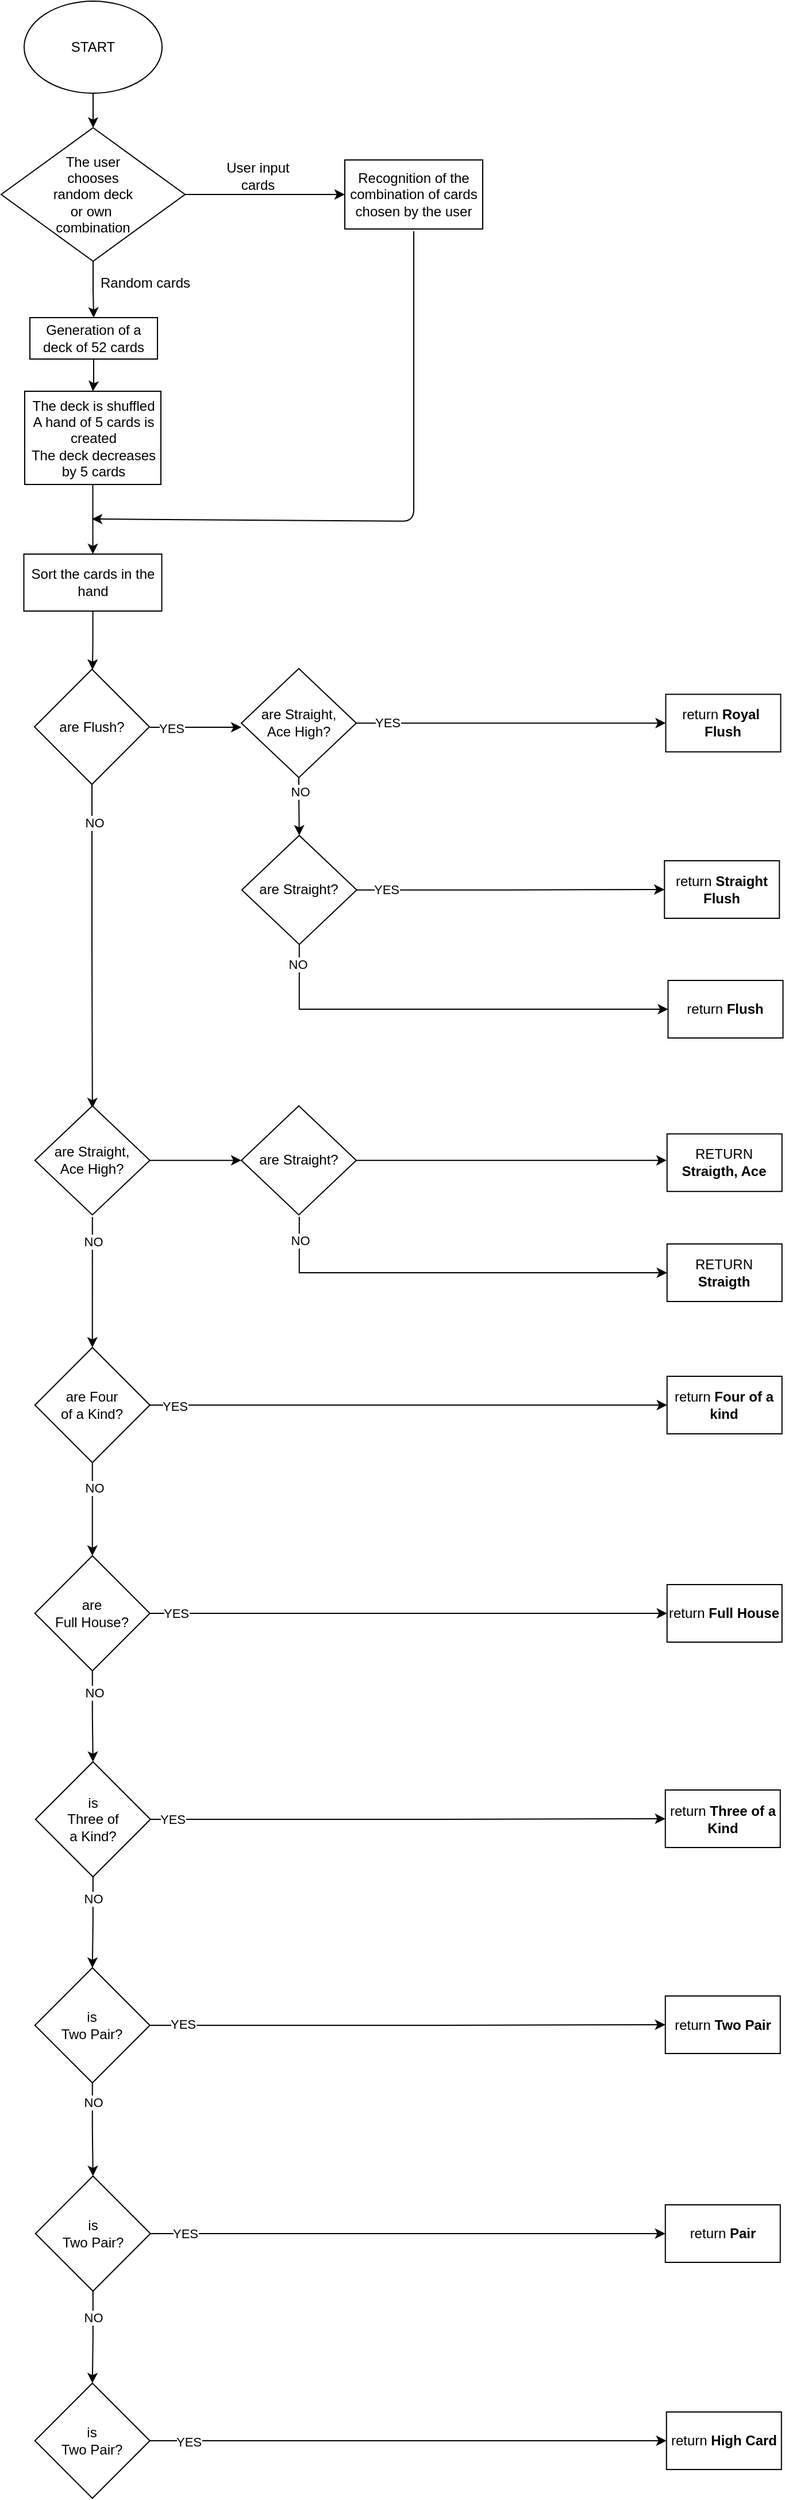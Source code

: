 <mxfile version="14.4.3" type="device"><diagram id="C5RBs43oDa-KdzZeNtuy" name="Page-1"><mxGraphModel dx="857" dy="642" grid="1" gridSize="10" guides="1" tooltips="1" connect="1" arrows="1" fold="1" page="1" pageScale="1" pageWidth="827" pageHeight="1169" math="0" shadow="0"><root><mxCell id="WIyWlLk6GJQsqaUBKTNV-0"/><mxCell id="WIyWlLk6GJQsqaUBKTNV-1" parent="WIyWlLk6GJQsqaUBKTNV-0"/><mxCell id="Tm0DZsRlW1lU8cvknflJ-2" value="" style="edgeStyle=orthogonalEdgeStyle;rounded=0;orthogonalLoop=1;jettySize=auto;html=1;" parent="WIyWlLk6GJQsqaUBKTNV-1" source="Tm0DZsRlW1lU8cvknflJ-0" target="Tm0DZsRlW1lU8cvknflJ-1" edge="1"><mxGeometry relative="1" as="geometry"/></mxCell><mxCell id="Tm0DZsRlW1lU8cvknflJ-0" value="START" style="ellipse;whiteSpace=wrap;html=1;" parent="WIyWlLk6GJQsqaUBKTNV-1" vertex="1"><mxGeometry x="41" y="20" width="120" height="80" as="geometry"/></mxCell><object label="" id="Tm0DZsRlW1lU8cvknflJ-4"><mxCell style="edgeStyle=orthogonalEdgeStyle;rounded=0;orthogonalLoop=1;jettySize=auto;html=1;" parent="WIyWlLk6GJQsqaUBKTNV-1" source="Tm0DZsRlW1lU8cvknflJ-1" target="Tm0DZsRlW1lU8cvknflJ-3" edge="1"><mxGeometry relative="1" as="geometry"/></mxCell></object><mxCell id="Tm0DZsRlW1lU8cvknflJ-28" value="" style="edgeStyle=orthogonalEdgeStyle;rounded=0;orthogonalLoop=1;jettySize=auto;html=1;" parent="WIyWlLk6GJQsqaUBKTNV-1" source="Tm0DZsRlW1lU8cvknflJ-1" target="Tm0DZsRlW1lU8cvknflJ-27" edge="1"><mxGeometry relative="1" as="geometry"/></mxCell><mxCell id="Tm0DZsRlW1lU8cvknflJ-1" value="The user &lt;br&gt;chooses &lt;br&gt;random deck&lt;br&gt;or own&amp;nbsp;&lt;br&gt;combination" style="rhombus;whiteSpace=wrap;html=1;" parent="WIyWlLk6GJQsqaUBKTNV-1" vertex="1"><mxGeometry x="21" y="130" width="160" height="116" as="geometry"/></mxCell><mxCell id="Tm0DZsRlW1lU8cvknflJ-7" value="" style="edgeStyle=orthogonalEdgeStyle;rounded=0;orthogonalLoop=1;jettySize=auto;html=1;" parent="WIyWlLk6GJQsqaUBKTNV-1" source="Tm0DZsRlW1lU8cvknflJ-3" target="Tm0DZsRlW1lU8cvknflJ-6" edge="1"><mxGeometry relative="1" as="geometry"/></mxCell><mxCell id="Tm0DZsRlW1lU8cvknflJ-3" value="Generation of a deck of 52 cards" style="whiteSpace=wrap;html=1;" parent="WIyWlLk6GJQsqaUBKTNV-1" vertex="1"><mxGeometry x="46" y="295" width="111" height="36" as="geometry"/></mxCell><mxCell id="Tm0DZsRlW1lU8cvknflJ-5" value="Random cards" style="text;html=1;resizable=0;autosize=1;align=center;verticalAlign=middle;points=[];fillColor=none;strokeColor=none;rounded=0;" parent="WIyWlLk6GJQsqaUBKTNV-1" vertex="1"><mxGeometry x="101" y="255" width="90" height="20" as="geometry"/></mxCell><mxCell id="Tm0DZsRlW1lU8cvknflJ-60" value="" style="edgeStyle=orthogonalEdgeStyle;rounded=0;orthogonalLoop=1;jettySize=auto;html=1;" parent="WIyWlLk6GJQsqaUBKTNV-1" source="Tm0DZsRlW1lU8cvknflJ-6" target="Tm0DZsRlW1lU8cvknflJ-59" edge="1"><mxGeometry relative="1" as="geometry"/></mxCell><mxCell id="Tm0DZsRlW1lU8cvknflJ-6" value="&lt;div&gt;The deck is shuffled&lt;/div&gt;&lt;div&gt;A hand of 5 cards is created&lt;/div&gt;&lt;div&gt;The deck decreases by 5 cards&lt;/div&gt;" style="whiteSpace=wrap;html=1;" parent="WIyWlLk6GJQsqaUBKTNV-1" vertex="1"><mxGeometry x="41.5" y="359" width="118.5" height="81" as="geometry"/></mxCell><mxCell id="Tm0DZsRlW1lU8cvknflJ-27" value="Recognition of the combination of cards chosen by the user" style="whiteSpace=wrap;html=1;" parent="WIyWlLk6GJQsqaUBKTNV-1" vertex="1"><mxGeometry x="320" y="158" width="120" height="60" as="geometry"/></mxCell><mxCell id="Tm0DZsRlW1lU8cvknflJ-29" value="" style="endArrow=classic;html=1;exitX=0.5;exitY=1;exitDx=0;exitDy=0;" parent="WIyWlLk6GJQsqaUBKTNV-1" edge="1"><mxGeometry width="50" height="50" relative="1" as="geometry"><mxPoint x="380" y="220" as="sourcePoint"/><mxPoint x="100" y="470" as="targetPoint"/><Array as="points"><mxPoint x="380" y="472"/></Array></mxGeometry></mxCell><mxCell id="Tm0DZsRlW1lU8cvknflJ-36" value="User input cards" style="text;html=1;strokeColor=none;fillColor=none;align=center;verticalAlign=middle;whiteSpace=wrap;rounded=0;" parent="WIyWlLk6GJQsqaUBKTNV-1" vertex="1"><mxGeometry x="211" y="157" width="67.25" height="30" as="geometry"/></mxCell><mxCell id="cF6fis8dZxYhZ3T7PFc2-98" style="edgeStyle=orthogonalEdgeStyle;rounded=0;orthogonalLoop=1;jettySize=auto;html=1;entryX=0.5;entryY=0;entryDx=0;entryDy=0;" parent="WIyWlLk6GJQsqaUBKTNV-1" source="Tm0DZsRlW1lU8cvknflJ-59" edge="1"><mxGeometry relative="1" as="geometry"><mxPoint x="100.5" y="601" as="targetPoint"/></mxGeometry></mxCell><mxCell id="Tm0DZsRlW1lU8cvknflJ-59" value="Sort the cards in the hand&lt;span&gt; &lt;/span&gt;" style="whiteSpace=wrap;html=1;" parent="WIyWlLk6GJQsqaUBKTNV-1" vertex="1"><mxGeometry x="40.75" y="500.5" width="120" height="49.5" as="geometry"/></mxCell><mxCell id="cF6fis8dZxYhZ3T7PFc2-91" value="" style="group" parent="WIyWlLk6GJQsqaUBKTNV-1" vertex="1" connectable="0"><mxGeometry x="50.38" y="1190" width="650" height="782.5" as="geometry"/></mxCell><mxCell id="T6k6hgS9T_V78RaMO5M8-13" style="edgeStyle=orthogonalEdgeStyle;rounded=0;orthogonalLoop=1;jettySize=auto;html=1;entryX=0.5;entryY=0;entryDx=0;entryDy=0;" parent="cF6fis8dZxYhZ3T7PFc2-91" source="Tm0DZsRlW1lU8cvknflJ-167" target="Tm0DZsRlW1lU8cvknflJ-173" edge="1"><mxGeometry relative="1" as="geometry"/></mxCell><mxCell id="T6k6hgS9T_V78RaMO5M8-24" value="NO" style="edgeLabel;html=1;align=center;verticalAlign=middle;resizable=0;points=[];" parent="T6k6hgS9T_V78RaMO5M8-13" vertex="1" connectable="0"><mxGeometry x="-0.401" relative="1" as="geometry"><mxPoint y="-5" as="offset"/></mxGeometry></mxCell><mxCell id="Tm0DZsRlW1lU8cvknflJ-167" value="is &lt;br&gt;Three of &lt;br&gt;a Kind?" style="rhombus;whiteSpace=wrap;html=1;" parent="cF6fis8dZxYhZ3T7PFc2-91" vertex="1"><mxGeometry x="0.5" y="360" width="100" height="100" as="geometry"/></mxCell><mxCell id="2bc4QtXNIDto5YX0DSUn-46" style="edgeStyle=orthogonalEdgeStyle;rounded=0;orthogonalLoop=1;jettySize=auto;html=1;entryX=0.5;entryY=0;entryDx=0;entryDy=0;" parent="cF6fis8dZxYhZ3T7PFc2-91" source="Tm0DZsRlW1lU8cvknflJ-173" target="2bc4QtXNIDto5YX0DSUn-30" edge="1"><mxGeometry relative="1" as="geometry"/></mxCell><mxCell id="2bc4QtXNIDto5YX0DSUn-47" value="NO" style="edgeLabel;html=1;align=center;verticalAlign=middle;resizable=0;points=[];" parent="2bc4QtXNIDto5YX0DSUn-46" vertex="1" connectable="0"><mxGeometry x="-0.611" relative="1" as="geometry"><mxPoint y="1" as="offset"/></mxGeometry></mxCell><mxCell id="Tm0DZsRlW1lU8cvknflJ-173" value="is &lt;br&gt;Two Pair?" style="rhombus;whiteSpace=wrap;html=1;" parent="cF6fis8dZxYhZ3T7PFc2-91" vertex="1"><mxGeometry y="539" width="100" height="100" as="geometry"/></mxCell><mxCell id="T6k6hgS9T_V78RaMO5M8-11" style="edgeStyle=orthogonalEdgeStyle;rounded=0;orthogonalLoop=1;jettySize=auto;html=1;entryX=0.5;entryY=0;entryDx=0;entryDy=0;" parent="cF6fis8dZxYhZ3T7PFc2-91" source="cF6fis8dZxYhZ3T7PFc2-18" target="cF6fis8dZxYhZ3T7PFc2-20" edge="1"><mxGeometry relative="1" as="geometry"/></mxCell><mxCell id="T6k6hgS9T_V78RaMO5M8-20" value="NO" style="edgeLabel;html=1;align=center;verticalAlign=middle;resizable=0;points=[];" parent="T6k6hgS9T_V78RaMO5M8-11" vertex="1" connectable="0"><mxGeometry x="-0.457" y="1" relative="1" as="geometry"><mxPoint as="offset"/></mxGeometry></mxCell><mxCell id="cF6fis8dZxYhZ3T7PFc2-18" value="are Four &lt;br&gt;of a Kind?" style="rhombus;whiteSpace=wrap;html=1;" parent="cF6fis8dZxYhZ3T7PFc2-91" vertex="1"><mxGeometry width="100" height="100" as="geometry"/></mxCell><mxCell id="T6k6hgS9T_V78RaMO5M8-12" style="edgeStyle=orthogonalEdgeStyle;rounded=0;orthogonalLoop=1;jettySize=auto;html=1;entryX=0.5;entryY=0;entryDx=0;entryDy=0;" parent="cF6fis8dZxYhZ3T7PFc2-91" source="cF6fis8dZxYhZ3T7PFc2-20" target="Tm0DZsRlW1lU8cvknflJ-167" edge="1"><mxGeometry relative="1" as="geometry"/></mxCell><mxCell id="T6k6hgS9T_V78RaMO5M8-22" value="NO" style="edgeLabel;html=1;align=center;verticalAlign=middle;resizable=0;points=[];" parent="T6k6hgS9T_V78RaMO5M8-12" vertex="1" connectable="0"><mxGeometry x="-0.516" y="1" relative="1" as="geometry"><mxPoint as="offset"/></mxGeometry></mxCell><mxCell id="cF6fis8dZxYhZ3T7PFc2-20" value="are&lt;br&gt;Full House?" style="rhombus;whiteSpace=wrap;html=1;" parent="cF6fis8dZxYhZ3T7PFc2-91" vertex="1"><mxGeometry y="181" width="100" height="100" as="geometry"/></mxCell><mxCell id="Tm0DZsRlW1lU8cvknflJ-119" value="return&amp;nbsp;&lt;b&gt;Four of a kind&lt;/b&gt;" style="whiteSpace=wrap;html=1;" parent="cF6fis8dZxYhZ3T7PFc2-91" vertex="1"><mxGeometry x="550" y="25" width="100" height="50" as="geometry"/></mxCell><mxCell id="Tm0DZsRlW1lU8cvknflJ-127" value="return &lt;b&gt;Full House&lt;/b&gt;" style="whiteSpace=wrap;html=1;" parent="cF6fis8dZxYhZ3T7PFc2-91" vertex="1"><mxGeometry x="550" y="206" width="100" height="50" as="geometry"/></mxCell><mxCell id="T6k6hgS9T_V78RaMO5M8-10" style="edgeStyle=orthogonalEdgeStyle;rounded=0;orthogonalLoop=1;jettySize=auto;html=1;entryX=0;entryY=0.5;entryDx=0;entryDy=0;" parent="cF6fis8dZxYhZ3T7PFc2-91" source="cF6fis8dZxYhZ3T7PFc2-18" target="Tm0DZsRlW1lU8cvknflJ-119" edge="1"><mxGeometry relative="1" as="geometry"/></mxCell><mxCell id="T6k6hgS9T_V78RaMO5M8-19" value="YES" style="edgeLabel;html=1;align=center;verticalAlign=middle;resizable=0;points=[];" parent="T6k6hgS9T_V78RaMO5M8-10" vertex="1" connectable="0"><mxGeometry x="-0.924" y="-1" relative="1" as="geometry"><mxPoint x="4" as="offset"/></mxGeometry></mxCell><mxCell id="cF6fis8dZxYhZ3T7PFc2-70" style="edgeStyle=orthogonalEdgeStyle;rounded=0;orthogonalLoop=1;jettySize=auto;html=1;entryX=0;entryY=0.5;entryDx=0;entryDy=0;" parent="cF6fis8dZxYhZ3T7PFc2-91" source="cF6fis8dZxYhZ3T7PFc2-20" target="Tm0DZsRlW1lU8cvknflJ-127" edge="1"><mxGeometry relative="1" as="geometry"/></mxCell><mxCell id="T6k6hgS9T_V78RaMO5M8-21" value="YES" style="edgeLabel;html=1;align=center;verticalAlign=middle;resizable=0;points=[];" parent="cF6fis8dZxYhZ3T7PFc2-70" vertex="1" connectable="0"><mxGeometry x="-0.947" relative="1" as="geometry"><mxPoint x="10" as="offset"/></mxGeometry></mxCell><mxCell id="2bc4QtXNIDto5YX0DSUn-30" value="is &lt;br&gt;Two Pair?" style="rhombus;whiteSpace=wrap;html=1;" parent="cF6fis8dZxYhZ3T7PFc2-91" vertex="1"><mxGeometry x="0.5" y="720" width="100" height="100" as="geometry"/></mxCell><mxCell id="Tm0DZsRlW1lU8cvknflJ-169" value="return &lt;b&gt;Three of a Kind&lt;/b&gt;&lt;span style=&quot;color: rgba(0 , 0 , 0 , 0) ; font-family: monospace ; font-size: 0px&quot;&gt;%3CmxGraphModel%3E%3Croot%3E%3CmxCell%20id%3D%220%22%2F%3E%3CmxCell%20id%3D%221%22%20parent%3D%220%22%2F%3E%3CmxCell%20id%3D%222%22%20value%3D%22RETURN%20%26lt%3Bb%26gt%3BStraigth%26lt%3B%2Fb%26gt%3B%22%20style%3D%22whiteSpace%3Dwrap%3Bhtml%3D1%3B%22%20vertex%3D%221%22%20parent%3D%221%22%3E%3CmxGeometry%20x%3D%22783.5%22%20y%3D%221493.625%22%20width%3D%22120%22%20height%3D%2260%22%20as%3D%22geometry%22%2F%3E%3C%2FmxCell%3E%3C%2Froot%3E%3C%2FmxGraphModel%3E&lt;/span&gt;" style="whiteSpace=wrap;html=1;" parent="WIyWlLk6GJQsqaUBKTNV-1" vertex="1"><mxGeometry x="598.88" y="1574.5" width="100" height="50" as="geometry"/></mxCell><mxCell id="Tm0DZsRlW1lU8cvknflJ-175" value="return &lt;b&gt;Two Pair&lt;/b&gt;" style="whiteSpace=wrap;html=1;" parent="WIyWlLk6GJQsqaUBKTNV-1" vertex="1"><mxGeometry x="598.88" y="1753.5" width="100" height="50" as="geometry"/></mxCell><mxCell id="Tm0DZsRlW1lU8cvknflJ-179" value="return &lt;b&gt;Pair&lt;/b&gt;" style="whiteSpace=wrap;html=1;" parent="WIyWlLk6GJQsqaUBKTNV-1" vertex="1"><mxGeometry x="598.88" y="1935" width="100" height="50" as="geometry"/></mxCell><mxCell id="Tm0DZsRlW1lU8cvknflJ-170" value="" style="edgeStyle=orthogonalEdgeStyle;rounded=0;orthogonalLoop=1;jettySize=auto;html=1;" parent="WIyWlLk6GJQsqaUBKTNV-1" source="Tm0DZsRlW1lU8cvknflJ-167" target="Tm0DZsRlW1lU8cvknflJ-169" edge="1"><mxGeometry relative="1" as="geometry"/></mxCell><mxCell id="T6k6hgS9T_V78RaMO5M8-23" value="YES" style="edgeLabel;html=1;align=center;verticalAlign=middle;resizable=0;points=[];" parent="Tm0DZsRlW1lU8cvknflJ-170" vertex="1" connectable="0"><mxGeometry x="-0.915" relative="1" as="geometry"><mxPoint as="offset"/></mxGeometry></mxCell><mxCell id="Tm0DZsRlW1lU8cvknflJ-176" value="" style="edgeStyle=orthogonalEdgeStyle;rounded=0;orthogonalLoop=1;jettySize=auto;html=1;" parent="WIyWlLk6GJQsqaUBKTNV-1" source="Tm0DZsRlW1lU8cvknflJ-173" target="Tm0DZsRlW1lU8cvknflJ-175" edge="1"><mxGeometry relative="1" as="geometry"/></mxCell><mxCell id="T6k6hgS9T_V78RaMO5M8-25" value="YES" style="edgeLabel;html=1;align=center;verticalAlign=middle;resizable=0;points=[];" parent="Tm0DZsRlW1lU8cvknflJ-176" vertex="1" connectable="0"><mxGeometry x="-0.931" y="1" relative="1" as="geometry"><mxPoint x="13" as="offset"/></mxGeometry></mxCell><mxCell id="T6k6hgS9T_V78RaMO5M8-16" style="edgeStyle=orthogonalEdgeStyle;rounded=0;orthogonalLoop=1;jettySize=auto;html=1;" parent="WIyWlLk6GJQsqaUBKTNV-1" edge="1"><mxGeometry relative="1" as="geometry"><mxPoint x="230" y="651" as="targetPoint"/><Array as="points"><mxPoint x="180" y="651"/><mxPoint x="180" y="651"/></Array><mxPoint x="150.5" y="651" as="sourcePoint"/></mxGeometry></mxCell><mxCell id="T6k6hgS9T_V78RaMO5M8-18" value="YES" style="edgeLabel;html=1;align=center;verticalAlign=middle;resizable=0;points=[];" parent="T6k6hgS9T_V78RaMO5M8-16" vertex="1" connectable="0"><mxGeometry x="-0.65" y="-1" relative="1" as="geometry"><mxPoint x="4" as="offset"/></mxGeometry></mxCell><mxCell id="2bc4QtXNIDto5YX0DSUn-54" style="edgeStyle=orthogonalEdgeStyle;rounded=0;orthogonalLoop=1;jettySize=auto;html=1;entryX=0;entryY=0.5;entryDx=0;entryDy=0;" parent="WIyWlLk6GJQsqaUBKTNV-1" source="WAudjQZWBK0tAHpLM4z2-2" target="2bc4QtXNIDto5YX0DSUn-7" edge="1"><mxGeometry relative="1" as="geometry"/></mxCell><mxCell id="2bc4QtXNIDto5YX0DSUn-57" value="YES" style="edgeLabel;html=1;align=center;verticalAlign=middle;resizable=0;points=[];" parent="2bc4QtXNIDto5YX0DSUn-54" vertex="1" connectable="0"><mxGeometry x="-0.829" y="1" relative="1" as="geometry"><mxPoint x="2" as="offset"/></mxGeometry></mxCell><mxCell id="2bc4QtXNIDto5YX0DSUn-55" style="edgeStyle=orthogonalEdgeStyle;rounded=0;orthogonalLoop=1;jettySize=auto;html=1;entryX=0;entryY=0.5;entryDx=0;entryDy=0;" parent="WIyWlLk6GJQsqaUBKTNV-1" source="WAudjQZWBK0tAHpLM4z2-2" target="2bc4QtXNIDto5YX0DSUn-8" edge="1"><mxGeometry relative="1" as="geometry"><Array as="points"><mxPoint x="280" y="896"/></Array></mxGeometry></mxCell><mxCell id="2bc4QtXNIDto5YX0DSUn-56" value="NO" style="edgeLabel;html=1;align=center;verticalAlign=middle;resizable=0;points=[];" parent="2bc4QtXNIDto5YX0DSUn-55" vertex="1" connectable="0"><mxGeometry x="-0.906" y="-2" relative="1" as="geometry"><mxPoint as="offset"/></mxGeometry></mxCell><mxCell id="WAudjQZWBK0tAHpLM4z2-2" value="are Straight?" style="rhombus;whiteSpace=wrap;html=1;" parent="WIyWlLk6GJQsqaUBKTNV-1" vertex="1"><mxGeometry x="230.38" y="745" width="100" height="94.695" as="geometry"/></mxCell><mxCell id="2bc4QtXNIDto5YX0DSUn-38" style="edgeStyle=orthogonalEdgeStyle;rounded=0;orthogonalLoop=1;jettySize=auto;html=1;entryX=0;entryY=0.5;entryDx=0;entryDy=0;" parent="WIyWlLk6GJQsqaUBKTNV-1" source="WAudjQZWBK0tAHpLM4z2-1" target="2bc4QtXNIDto5YX0DSUn-9" edge="1"><mxGeometry relative="1" as="geometry"/></mxCell><mxCell id="2bc4QtXNIDto5YX0DSUn-39" value="YES" style="edgeLabel;html=1;align=center;verticalAlign=middle;resizable=0;points=[];" parent="2bc4QtXNIDto5YX0DSUn-38" vertex="1" connectable="0"><mxGeometry x="-0.653" y="1" relative="1" as="geometry"><mxPoint x="-20" as="offset"/></mxGeometry></mxCell><mxCell id="2bc4QtXNIDto5YX0DSUn-52" style="edgeStyle=orthogonalEdgeStyle;rounded=0;orthogonalLoop=1;jettySize=auto;html=1;entryX=0.5;entryY=0;entryDx=0;entryDy=0;" parent="WIyWlLk6GJQsqaUBKTNV-1" source="WAudjQZWBK0tAHpLM4z2-1" target="WAudjQZWBK0tAHpLM4z2-2" edge="1"><mxGeometry relative="1" as="geometry"><Array as="points"><mxPoint x="280" y="710"/><mxPoint x="280" y="710"/></Array></mxGeometry></mxCell><mxCell id="2bc4QtXNIDto5YX0DSUn-53" value="NO" style="edgeLabel;html=1;align=center;verticalAlign=middle;resizable=0;points=[];" parent="2bc4QtXNIDto5YX0DSUn-52" vertex="1" connectable="0"><mxGeometry x="-0.762" y="1" relative="1" as="geometry"><mxPoint y="6" as="offset"/></mxGeometry></mxCell><mxCell id="WAudjQZWBK0tAHpLM4z2-1" value="are Straight,&lt;br&gt;Ace High?" style="rhombus;whiteSpace=wrap;html=1;" parent="WIyWlLk6GJQsqaUBKTNV-1" vertex="1"><mxGeometry x="230" y="600" width="100" height="94.695" as="geometry"/></mxCell><mxCell id="2bc4QtXNIDto5YX0DSUn-0" value="" style="group" parent="WIyWlLk6GJQsqaUBKTNV-1" vertex="1" connectable="0"><mxGeometry x="20" y="595.66" width="137" height="120.62" as="geometry"/></mxCell><mxCell id="2bc4QtXNIDto5YX0DSUn-1" value="are Flush?" style="rhombus;whiteSpace=wrap;html=1;" parent="2bc4QtXNIDto5YX0DSUn-0" vertex="1"><mxGeometry x="30" y="4.96" width="100" height="100" as="geometry"/></mxCell><mxCell id="2bc4QtXNIDto5YX0DSUn-44" style="edgeStyle=orthogonalEdgeStyle;rounded=0;orthogonalLoop=1;jettySize=auto;html=1;entryX=0.5;entryY=0;entryDx=0;entryDy=0;" parent="WIyWlLk6GJQsqaUBKTNV-1" target="cF6fis8dZxYhZ3T7PFc2-18" edge="1"><mxGeometry relative="1" as="geometry"><Array as="points"><mxPoint x="100.38" y="1120"/><mxPoint x="100.38" y="1120"/></Array><mxPoint x="100.4" y="1076.676" as="sourcePoint"/></mxGeometry></mxCell><mxCell id="2bc4QtXNIDto5YX0DSUn-45" value="NO" style="edgeLabel;html=1;align=center;verticalAlign=middle;resizable=0;points=[];" parent="2bc4QtXNIDto5YX0DSUn-44" vertex="1" connectable="0"><mxGeometry x="-0.621" relative="1" as="geometry"><mxPoint as="offset"/></mxGeometry></mxCell><mxCell id="2bc4QtXNIDto5YX0DSUn-22" style="edgeStyle=orthogonalEdgeStyle;rounded=0;orthogonalLoop=1;jettySize=auto;html=1;exitX=0.5;exitY=1;exitDx=0;exitDy=0;" parent="WIyWlLk6GJQsqaUBKTNV-1" source="2bc4QtXNIDto5YX0DSUn-1" edge="1"><mxGeometry relative="1" as="geometry"><mxPoint x="100.38" y="770.62" as="sourcePoint"/><mxPoint x="100.4" y="982.019" as="targetPoint"/></mxGeometry></mxCell><mxCell id="2bc4QtXNIDto5YX0DSUn-37" value="NO" style="edgeLabel;html=1;align=center;verticalAlign=middle;resizable=0;points=[];" parent="2bc4QtXNIDto5YX0DSUn-22" vertex="1" connectable="0"><mxGeometry x="-0.765" y="2" relative="1" as="geometry"><mxPoint as="offset"/></mxGeometry></mxCell><mxCell id="2bc4QtXNIDto5YX0DSUn-43" style="edgeStyle=orthogonalEdgeStyle;rounded=0;orthogonalLoop=1;jettySize=auto;html=1;entryX=0;entryY=0.5;entryDx=0;entryDy=0;" parent="WIyWlLk6GJQsqaUBKTNV-1" target="2bc4QtXNIDto5YX0DSUn-3" edge="1"><mxGeometry relative="1" as="geometry"><Array as="points"><mxPoint x="280.38" y="1125"/></Array><mxPoint x="280.4" y="1076.326" as="sourcePoint"/></mxGeometry></mxCell><mxCell id="2bc4QtXNIDto5YX0DSUn-51" value="NO" style="edgeLabel;html=1;align=center;verticalAlign=middle;resizable=0;points=[];" parent="2bc4QtXNIDto5YX0DSUn-43" vertex="1" connectable="0"><mxGeometry x="-0.775" relative="1" as="geometry"><mxPoint y="-21" as="offset"/></mxGeometry></mxCell><mxCell id="2bc4QtXNIDto5YX0DSUn-4" value="return &lt;b&gt;High Card&lt;/b&gt;" style="whiteSpace=wrap;html=1;" parent="WIyWlLk6GJQsqaUBKTNV-1" vertex="1"><mxGeometry x="599.88" y="2115" width="100" height="50" as="geometry"/></mxCell><mxCell id="2bc4QtXNIDto5YX0DSUn-35" style="edgeStyle=orthogonalEdgeStyle;rounded=0;orthogonalLoop=1;jettySize=auto;html=1;entryX=0;entryY=0.5;entryDx=0;entryDy=0;" parent="WIyWlLk6GJQsqaUBKTNV-1" source="2bc4QtXNIDto5YX0DSUn-31" target="2bc4QtXNIDto5YX0DSUn-4" edge="1"><mxGeometry relative="1" as="geometry"/></mxCell><mxCell id="2bc4QtXNIDto5YX0DSUn-50" value="YES" style="edgeLabel;html=1;align=center;verticalAlign=middle;resizable=0;points=[];" parent="2bc4QtXNIDto5YX0DSUn-35" vertex="1" connectable="0"><mxGeometry x="-0.854" y="-1" relative="1" as="geometry"><mxPoint as="offset"/></mxGeometry></mxCell><mxCell id="2bc4QtXNIDto5YX0DSUn-31" value="is &lt;br&gt;Two Pair?" style="rhombus;whiteSpace=wrap;html=1;" parent="WIyWlLk6GJQsqaUBKTNV-1" vertex="1"><mxGeometry x="50.38" y="2090" width="100" height="100" as="geometry"/></mxCell><mxCell id="2bc4QtXNIDto5YX0DSUn-33" style="edgeStyle=orthogonalEdgeStyle;rounded=0;orthogonalLoop=1;jettySize=auto;html=1;entryX=0.5;entryY=0;entryDx=0;entryDy=0;" parent="WIyWlLk6GJQsqaUBKTNV-1" source="2bc4QtXNIDto5YX0DSUn-30" target="2bc4QtXNIDto5YX0DSUn-31" edge="1"><mxGeometry relative="1" as="geometry"/></mxCell><mxCell id="2bc4QtXNIDto5YX0DSUn-48" value="NO" style="edgeLabel;html=1;align=center;verticalAlign=middle;resizable=0;points=[];" parent="2bc4QtXNIDto5YX0DSUn-33" vertex="1" connectable="0"><mxGeometry x="-0.249" relative="1" as="geometry"><mxPoint y="-7" as="offset"/></mxGeometry></mxCell><mxCell id="2bc4QtXNIDto5YX0DSUn-34" style="edgeStyle=orthogonalEdgeStyle;rounded=0;orthogonalLoop=1;jettySize=auto;html=1;exitX=1;exitY=0.5;exitDx=0;exitDy=0;entryX=0;entryY=0.5;entryDx=0;entryDy=0;" parent="WIyWlLk6GJQsqaUBKTNV-1" source="2bc4QtXNIDto5YX0DSUn-30" target="Tm0DZsRlW1lU8cvknflJ-179" edge="1"><mxGeometry relative="1" as="geometry"/></mxCell><mxCell id="2bc4QtXNIDto5YX0DSUn-49" value="YES" style="edgeLabel;html=1;align=center;verticalAlign=middle;resizable=0;points=[];" parent="2bc4QtXNIDto5YX0DSUn-34" vertex="1" connectable="0"><mxGeometry x="-0.863" relative="1" as="geometry"><mxPoint x="-1" as="offset"/></mxGeometry></mxCell><mxCell id="2bc4QtXNIDto5YX0DSUn-3" value="RETURN &lt;b&gt;Straigth&lt;/b&gt;" style="whiteSpace=wrap;html=1;" parent="WIyWlLk6GJQsqaUBKTNV-1" vertex="1"><mxGeometry x="600.38" y="1100" width="100" height="50" as="geometry"/></mxCell><mxCell id="2bc4QtXNIDto5YX0DSUn-7" value="return&amp;nbsp;&lt;b&gt;Straight Flush&lt;/b&gt;" style="whiteSpace=wrap;html=1;" parent="WIyWlLk6GJQsqaUBKTNV-1" vertex="1"><mxGeometry x="598.13" y="767" width="100" height="50" as="geometry"/></mxCell><mxCell id="2bc4QtXNIDto5YX0DSUn-8" value="return &lt;b&gt;Flush&lt;/b&gt;" style="whiteSpace=wrap;html=1;" parent="WIyWlLk6GJQsqaUBKTNV-1" vertex="1"><mxGeometry x="601.25" y="871" width="100" height="50" as="geometry"/></mxCell><mxCell id="2bc4QtXNIDto5YX0DSUn-9" value="return&amp;nbsp;&lt;b style=&quot;font-family: &amp;#34;arial&amp;#34; , &amp;#34;helvetica&amp;#34; , sans-serif ; text-align: left&quot;&gt;Royal&amp;nbsp; Flush&lt;/b&gt;" style="whiteSpace=wrap;html=1;" parent="WIyWlLk6GJQsqaUBKTNV-1" vertex="1"><mxGeometry x="599.25" y="622.35" width="100" height="50" as="geometry"/></mxCell><mxCell id="2bc4QtXNIDto5YX0DSUn-58" value="RETURN &lt;b&gt;Straigth, Ace&lt;/b&gt;" style="whiteSpace=wrap;html=1;" parent="WIyWlLk6GJQsqaUBKTNV-1" vertex="1"><mxGeometry x="600.38" y="1004.35" width="100" height="50" as="geometry"/></mxCell><mxCell id="1MehAC1ilTzSW-ud6uVe-2" value="" style="edgeStyle=orthogonalEdgeStyle;rounded=0;orthogonalLoop=1;jettySize=auto;html=1;" parent="WIyWlLk6GJQsqaUBKTNV-1" source="1MehAC1ilTzSW-ud6uVe-0" target="1MehAC1ilTzSW-ud6uVe-1" edge="1"><mxGeometry relative="1" as="geometry"/></mxCell><mxCell id="1MehAC1ilTzSW-ud6uVe-0" value="are Straight,&lt;br&gt;Ace High?" style="rhombus;whiteSpace=wrap;html=1;" parent="WIyWlLk6GJQsqaUBKTNV-1" vertex="1"><mxGeometry x="50.38" y="980" width="100" height="94.695" as="geometry"/></mxCell><mxCell id="1MehAC1ilTzSW-ud6uVe-3" style="edgeStyle=orthogonalEdgeStyle;rounded=0;orthogonalLoop=1;jettySize=auto;html=1;" parent="WIyWlLk6GJQsqaUBKTNV-1" source="1MehAC1ilTzSW-ud6uVe-1" edge="1"><mxGeometry relative="1" as="geometry"><mxPoint x="600" y="1027.347" as="targetPoint"/></mxGeometry></mxCell><mxCell id="1MehAC1ilTzSW-ud6uVe-1" value="are Straight?" style="rhombus;whiteSpace=wrap;html=1;" parent="WIyWlLk6GJQsqaUBKTNV-1" vertex="1"><mxGeometry x="230" y="980" width="100" height="94.695" as="geometry"/></mxCell></root></mxGraphModel></diagram></mxfile>